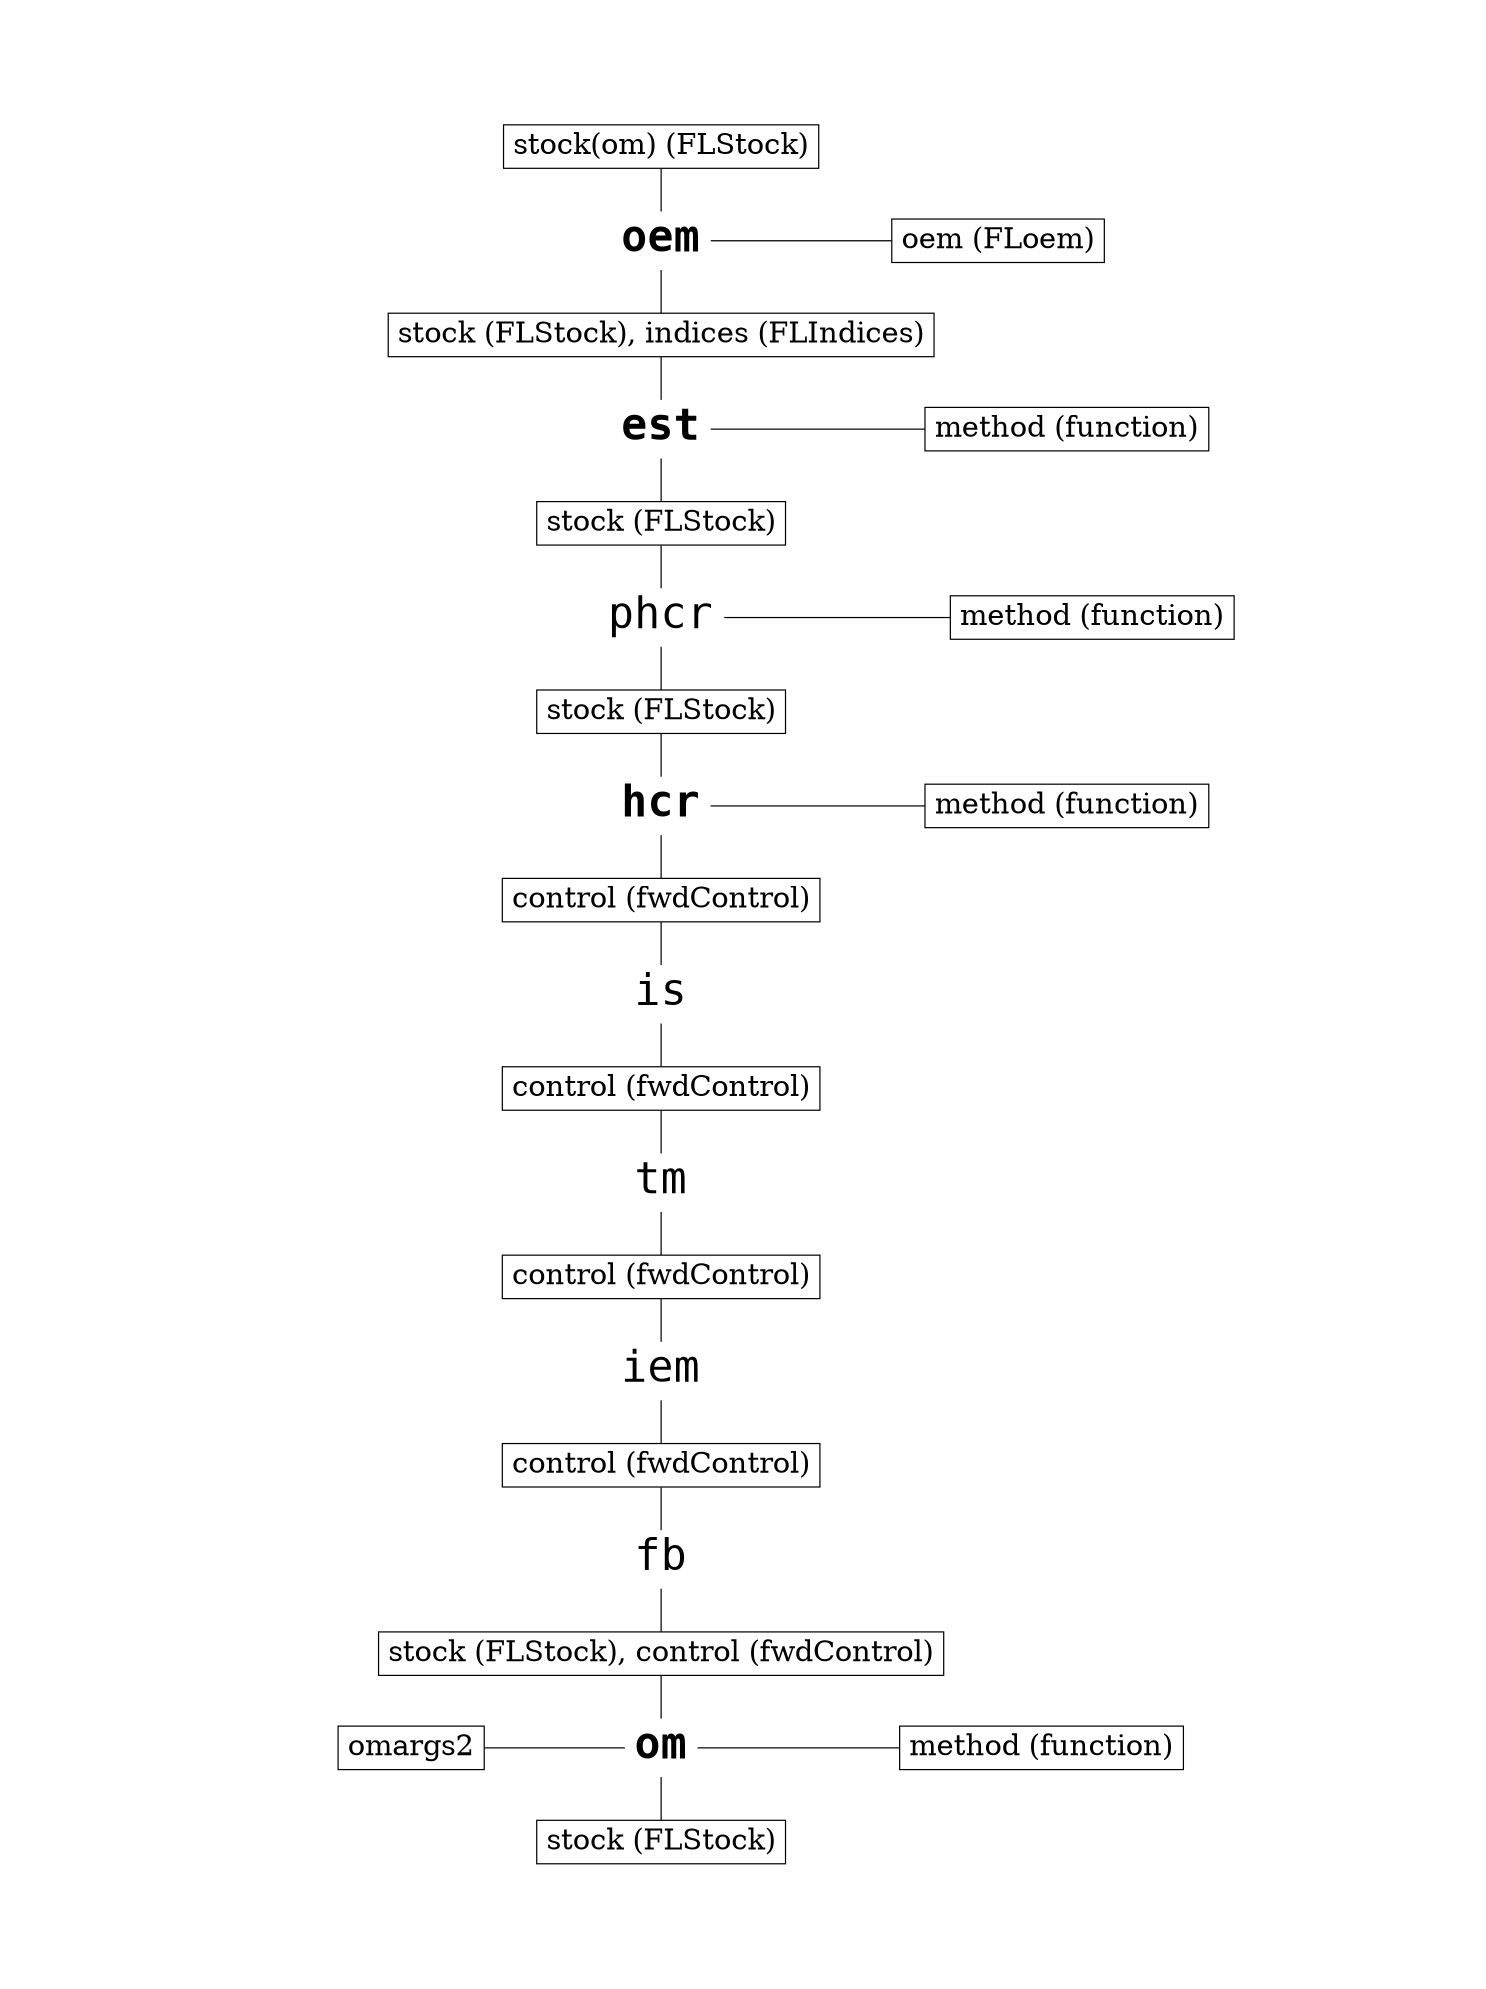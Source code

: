 graph mp {
  
  /* GRAPH */
  graph [ratio="fill", size="8.3,11.7!", margin=0.8]

  /* EDGES */
  edge [arrowhead="none"];
  
  /* NODES */
  node [shape=box, fontsize=24];

  /* Compulsory steps */
  oem, est, hcr, om[shape=plaintext,
    fontsize=36, fontcolor="#000000", fontname="Courier-Bold"];
  
  /* Optional steps */
  phcr, is, tm, iem, fb[shape=plaintext,
    fontsize=36, fontcolor="#000000", fontname="Courier"];

  /* Inputs/Outputs/Arguments */
  oemin [label="stock(om) (FLStock)"];
  oemargs [label="oem (FLoem)"];
  
  estin [label="stock (FLStock), indices (FLIndices)"];
  estargs [label="method (function)"];
  
  phcrin [label="stock (FLStock)"];
  phcrargs [label="method (function)"];
  
  hcrin [label="stock (FLStock)"];
  hcrargs [label="method (function)"];
  
  isin [label="control (fwdControl)"];
  
  tmin [label="control (fwdControl)"];
  
  iemin [label="control (fwdControl)"];
  
  fbin [label="control (fwdControl)"];
  
  omin [label="stock (FLStock), control (fwdControl)"];
  omout [label="stock (FLStock)"];
  omargs [label="method (function)"];

  oem -- oemargs;
    {rank=same; oem; oemargs;}
  est -- estargs;
    {rank=same; est; estargs;}
  phcr -- phcrargs;
    {rank=same; phcr; phcrargs;}
  hcr -- hcrargs;
    {rank=same; hcr; hcrargs;}
  omargs2 -- om -- omargs;
    {rank=same; om; omargs; omargs2;}
  
  /* Code flow */
  oemin -- oem -- estin -- est -- phcrin -- phcr -- hcrin -- hcr -- isin -- is;
  is -- tmin -- tm -- iemin -- iem -- fbin -- fb -- omin -- om -- omout;
}
